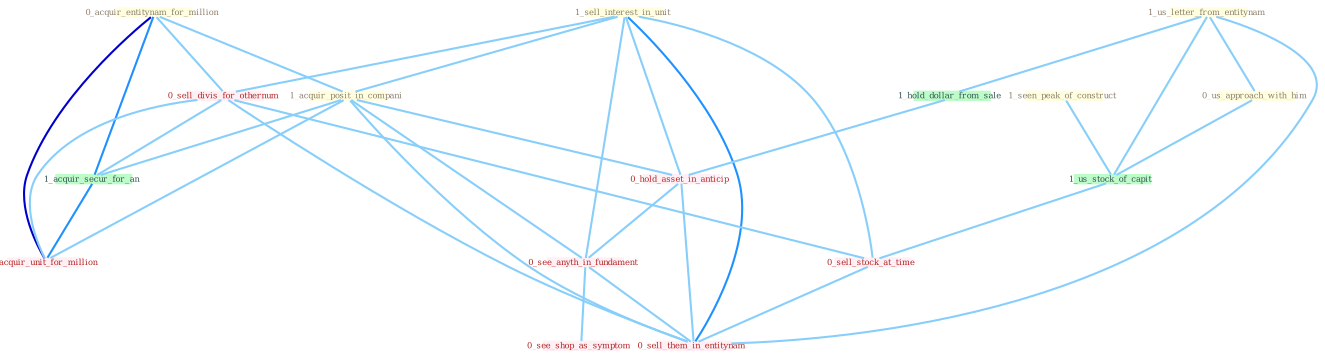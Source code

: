 Graph G{ 
    node
    [shape=polygon,style=filled,width=.5,height=.06,color="#BDFCC9",fixedsize=true,fontsize=4,
    fontcolor="#2f4f4f"];
    {node
    [color="#ffffe0", fontcolor="#8b7d6b"] "0_acquir_entitynam_for_million " "1_us_letter_from_entitynam " "0_us_approach_with_him " "1_sell_interest_in_unit " "1_acquir_posit_in_compani " "1_seen_peak_of_construct "}
{node [color="#fff0f5", fontcolor="#b22222"] "0_sell_divis_for_othernum " "0_hold_asset_in_anticip " "0_sell_stock_at_time " "0_see_anyth_in_fundament " "0_acquir_unit_for_million " "0_see_shop_as_symptom " "0_sell_them_in_entitynam "}
edge [color="#B0E2FF"];

	"0_acquir_entitynam_for_million " -- "1_acquir_posit_in_compani " [w="1", color="#87cefa" ];
	"0_acquir_entitynam_for_million " -- "0_sell_divis_for_othernum " [w="1", color="#87cefa" ];
	"0_acquir_entitynam_for_million " -- "1_acquir_secur_for_an " [w="2", color="#1e90ff" , len=0.8];
	"0_acquir_entitynam_for_million " -- "0_acquir_unit_for_million " [w="3", color="#0000cd" , len=0.6];
	"1_us_letter_from_entitynam " -- "0_us_approach_with_him " [w="1", color="#87cefa" ];
	"1_us_letter_from_entitynam " -- "1_us_stock_of_capit " [w="1", color="#87cefa" ];
	"1_us_letter_from_entitynam " -- "1_hold_dollar_from_sale " [w="1", color="#87cefa" ];
	"1_us_letter_from_entitynam " -- "0_sell_them_in_entitynam " [w="1", color="#87cefa" ];
	"0_us_approach_with_him " -- "1_us_stock_of_capit " [w="1", color="#87cefa" ];
	"1_sell_interest_in_unit " -- "1_acquir_posit_in_compani " [w="1", color="#87cefa" ];
	"1_sell_interest_in_unit " -- "0_sell_divis_for_othernum " [w="1", color="#87cefa" ];
	"1_sell_interest_in_unit " -- "0_hold_asset_in_anticip " [w="1", color="#87cefa" ];
	"1_sell_interest_in_unit " -- "0_sell_stock_at_time " [w="1", color="#87cefa" ];
	"1_sell_interest_in_unit " -- "0_see_anyth_in_fundament " [w="1", color="#87cefa" ];
	"1_sell_interest_in_unit " -- "0_sell_them_in_entitynam " [w="2", color="#1e90ff" , len=0.8];
	"1_acquir_posit_in_compani " -- "1_acquir_secur_for_an " [w="1", color="#87cefa" ];
	"1_acquir_posit_in_compani " -- "0_hold_asset_in_anticip " [w="1", color="#87cefa" ];
	"1_acquir_posit_in_compani " -- "0_see_anyth_in_fundament " [w="1", color="#87cefa" ];
	"1_acquir_posit_in_compani " -- "0_acquir_unit_for_million " [w="1", color="#87cefa" ];
	"1_acquir_posit_in_compani " -- "0_sell_them_in_entitynam " [w="1", color="#87cefa" ];
	"1_seen_peak_of_construct " -- "1_us_stock_of_capit " [w="1", color="#87cefa" ];
	"0_sell_divis_for_othernum " -- "1_acquir_secur_for_an " [w="1", color="#87cefa" ];
	"0_sell_divis_for_othernum " -- "0_sell_stock_at_time " [w="1", color="#87cefa" ];
	"0_sell_divis_for_othernum " -- "0_acquir_unit_for_million " [w="1", color="#87cefa" ];
	"0_sell_divis_for_othernum " -- "0_sell_them_in_entitynam " [w="1", color="#87cefa" ];
	"1_acquir_secur_for_an " -- "0_acquir_unit_for_million " [w="2", color="#1e90ff" , len=0.8];
	"1_us_stock_of_capit " -- "0_sell_stock_at_time " [w="1", color="#87cefa" ];
	"1_hold_dollar_from_sale " -- "0_hold_asset_in_anticip " [w="1", color="#87cefa" ];
	"0_hold_asset_in_anticip " -- "0_see_anyth_in_fundament " [w="1", color="#87cefa" ];
	"0_hold_asset_in_anticip " -- "0_sell_them_in_entitynam " [w="1", color="#87cefa" ];
	"0_sell_stock_at_time " -- "0_sell_them_in_entitynam " [w="1", color="#87cefa" ];
	"0_see_anyth_in_fundament " -- "0_see_shop_as_symptom " [w="1", color="#87cefa" ];
	"0_see_anyth_in_fundament " -- "0_sell_them_in_entitynam " [w="1", color="#87cefa" ];
}
